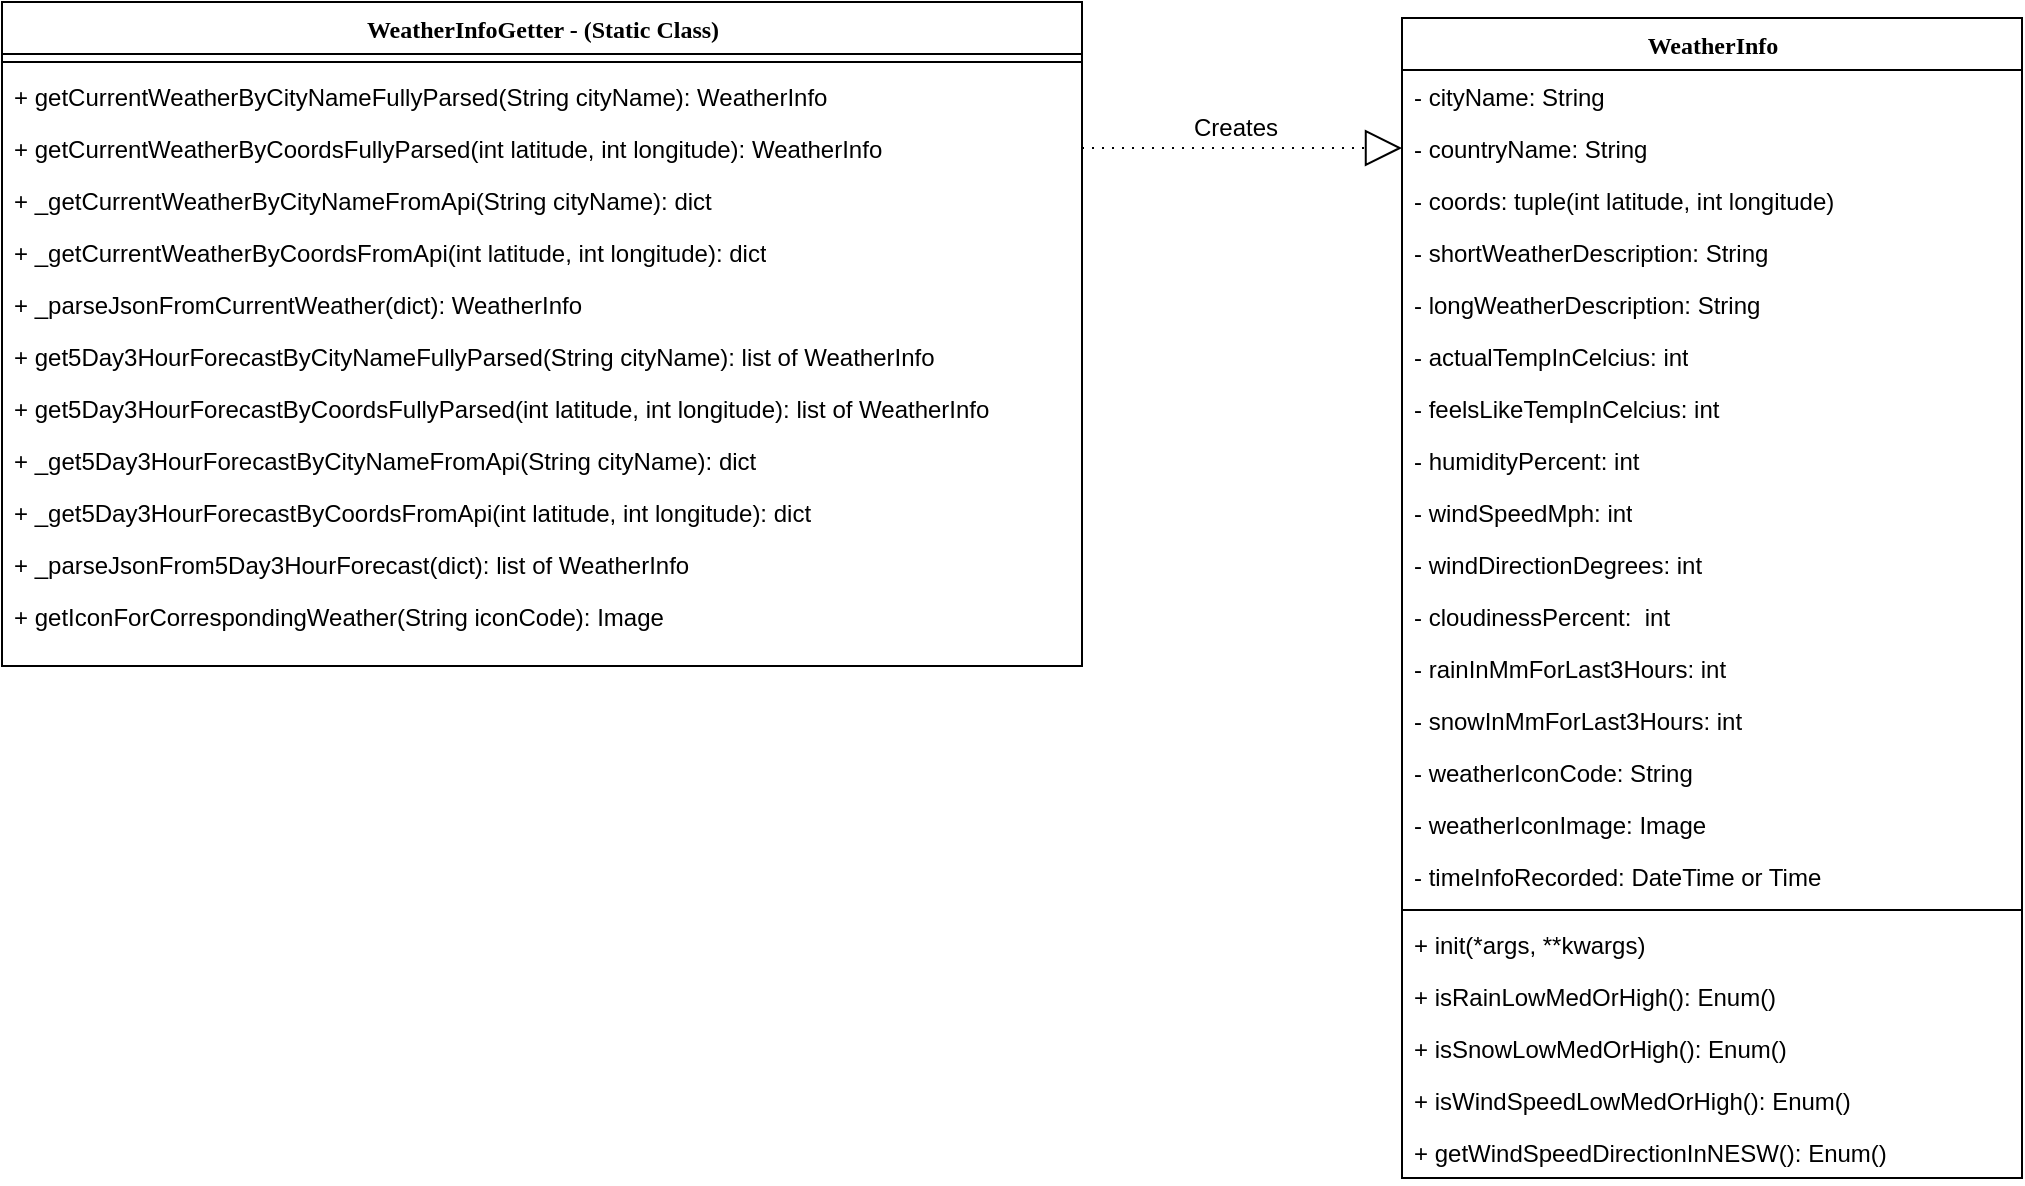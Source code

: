 <mxfile version="11.2.5" type="device" pages="1"><diagram name="Page-1" id="9f46799a-70d6-7492-0946-bef42562c5a5"><mxGraphModel dx="635" dy="815" grid="1" gridSize="10" guides="1" tooltips="1" connect="1" arrows="1" fold="1" page="1" pageScale="1" pageWidth="1100" pageHeight="850" background="#ffffff" math="0" shadow="0"><root><mxCell id="0"/><mxCell id="1" parent="0"/><mxCell id="78961159f06e98e8-56" value="WeatherInfo" style="swimlane;html=1;fontStyle=1;align=center;verticalAlign=top;childLayout=stackLayout;horizontal=1;startSize=26;horizontalStack=0;resizeParent=1;resizeLast=0;collapsible=1;marginBottom=0;swimlaneFillColor=#ffffff;rounded=0;shadow=0;comic=0;labelBackgroundColor=none;strokeColor=#000000;strokeWidth=1;fillColor=none;fontFamily=Verdana;fontSize=12;fontColor=#000000;" parent="1" vertex="1"><mxGeometry x="745" y="68" width="310" height="580" as="geometry"/></mxCell><mxCell id="78961159f06e98e8-57" value="- cityName: String" style="text;html=1;strokeColor=none;fillColor=none;align=left;verticalAlign=top;spacingLeft=4;spacingRight=4;whiteSpace=wrap;overflow=hidden;rotatable=0;points=[[0,0.5],[1,0.5]];portConstraint=eastwest;" parent="78961159f06e98e8-56" vertex="1"><mxGeometry y="26" width="310" height="26" as="geometry"/></mxCell><mxCell id="78961159f06e98e8-58" value="- countryName: String" style="text;html=1;strokeColor=none;fillColor=none;align=left;verticalAlign=top;spacingLeft=4;spacingRight=4;whiteSpace=wrap;overflow=hidden;rotatable=0;points=[[0,0.5],[1,0.5]];portConstraint=eastwest;" parent="78961159f06e98e8-56" vertex="1"><mxGeometry y="52" width="310" height="26" as="geometry"/></mxCell><mxCell id="78961159f06e98e8-59" value="- coords: tuple(int latitude, int longitude)" style="text;html=1;strokeColor=none;fillColor=none;align=left;verticalAlign=top;spacingLeft=4;spacingRight=4;whiteSpace=wrap;overflow=hidden;rotatable=0;points=[[0,0.5],[1,0.5]];portConstraint=eastwest;" parent="78961159f06e98e8-56" vertex="1"><mxGeometry y="78" width="310" height="26" as="geometry"/></mxCell><mxCell id="78961159f06e98e8-60" value="- shortWeatherDescription: String" style="text;html=1;strokeColor=none;fillColor=none;align=left;verticalAlign=top;spacingLeft=4;spacingRight=4;whiteSpace=wrap;overflow=hidden;rotatable=0;points=[[0,0.5],[1,0.5]];portConstraint=eastwest;" parent="78961159f06e98e8-56" vertex="1"><mxGeometry y="104" width="310" height="26" as="geometry"/></mxCell><mxCell id="78961159f06e98e8-61" value="- longWeatherDescription: String" style="text;html=1;strokeColor=none;fillColor=none;align=left;verticalAlign=top;spacingLeft=4;spacingRight=4;whiteSpace=wrap;overflow=hidden;rotatable=0;points=[[0,0.5],[1,0.5]];portConstraint=eastwest;" parent="78961159f06e98e8-56" vertex="1"><mxGeometry y="130" width="310" height="26" as="geometry"/></mxCell><mxCell id="78961159f06e98e8-62" value="- actualTempInCelcius: int" style="text;html=1;strokeColor=none;fillColor=none;align=left;verticalAlign=top;spacingLeft=4;spacingRight=4;whiteSpace=wrap;overflow=hidden;rotatable=0;points=[[0,0.5],[1,0.5]];portConstraint=eastwest;" parent="78961159f06e98e8-56" vertex="1"><mxGeometry y="156" width="310" height="26" as="geometry"/></mxCell><mxCell id="AD62Wvd128vHm4FmyP3M-3" value="- feelsLikeTempInCelcius: int" style="text;html=1;strokeColor=none;fillColor=none;align=left;verticalAlign=top;spacingLeft=4;spacingRight=4;whiteSpace=wrap;overflow=hidden;rotatable=0;points=[[0,0.5],[1,0.5]];portConstraint=eastwest;" vertex="1" parent="78961159f06e98e8-56"><mxGeometry y="182" width="310" height="26" as="geometry"/></mxCell><mxCell id="AD62Wvd128vHm4FmyP3M-1" value="- humidityPercent: int" style="text;html=1;strokeColor=none;fillColor=none;align=left;verticalAlign=top;spacingLeft=4;spacingRight=4;whiteSpace=wrap;overflow=hidden;rotatable=0;points=[[0,0.5],[1,0.5]];portConstraint=eastwest;" vertex="1" parent="78961159f06e98e8-56"><mxGeometry y="208" width="310" height="26" as="geometry"/></mxCell><mxCell id="AD62Wvd128vHm4FmyP3M-4" value="- windSpeedMph: int" style="text;html=1;strokeColor=none;fillColor=none;align=left;verticalAlign=top;spacingLeft=4;spacingRight=4;whiteSpace=wrap;overflow=hidden;rotatable=0;points=[[0,0.5],[1,0.5]];portConstraint=eastwest;" vertex="1" parent="78961159f06e98e8-56"><mxGeometry y="234" width="310" height="26" as="geometry"/></mxCell><mxCell id="AD62Wvd128vHm4FmyP3M-7" value="- windDirectionDegrees: int" style="text;html=1;strokeColor=none;fillColor=none;align=left;verticalAlign=top;spacingLeft=4;spacingRight=4;whiteSpace=wrap;overflow=hidden;rotatable=0;points=[[0,0.5],[1,0.5]];portConstraint=eastwest;" vertex="1" parent="78961159f06e98e8-56"><mxGeometry y="260" width="310" height="26" as="geometry"/></mxCell><mxCell id="AD62Wvd128vHm4FmyP3M-8" value="- cloudinessPercent:&amp;nbsp; int" style="text;html=1;strokeColor=none;fillColor=none;align=left;verticalAlign=top;spacingLeft=4;spacingRight=4;whiteSpace=wrap;overflow=hidden;rotatable=0;points=[[0,0.5],[1,0.5]];portConstraint=eastwest;" vertex="1" parent="78961159f06e98e8-56"><mxGeometry y="286" width="310" height="26" as="geometry"/></mxCell><mxCell id="AD62Wvd128vHm4FmyP3M-6" value="- rainInMmForLast3Hours: int" style="text;html=1;strokeColor=none;fillColor=none;align=left;verticalAlign=top;spacingLeft=4;spacingRight=4;whiteSpace=wrap;overflow=hidden;rotatable=0;points=[[0,0.5],[1,0.5]];portConstraint=eastwest;" vertex="1" parent="78961159f06e98e8-56"><mxGeometry y="312" width="310" height="26" as="geometry"/></mxCell><mxCell id="AD62Wvd128vHm4FmyP3M-10" value="- snowInMmForLast3Hours: int" style="text;html=1;strokeColor=none;fillColor=none;align=left;verticalAlign=top;spacingLeft=4;spacingRight=4;whiteSpace=wrap;overflow=hidden;rotatable=0;points=[[0,0.5],[1,0.5]];portConstraint=eastwest;" vertex="1" parent="78961159f06e98e8-56"><mxGeometry y="338" width="310" height="26" as="geometry"/></mxCell><mxCell id="AD62Wvd128vHm4FmyP3M-5" value="- weatherIconCode: String" style="text;html=1;strokeColor=none;fillColor=none;align=left;verticalAlign=top;spacingLeft=4;spacingRight=4;whiteSpace=wrap;overflow=hidden;rotatable=0;points=[[0,0.5],[1,0.5]];portConstraint=eastwest;" vertex="1" parent="78961159f06e98e8-56"><mxGeometry y="364" width="310" height="26" as="geometry"/></mxCell><mxCell id="78961159f06e98e8-63" value="- weatherIconImage: Image" style="text;html=1;strokeColor=none;fillColor=none;align=left;verticalAlign=top;spacingLeft=4;spacingRight=4;whiteSpace=wrap;overflow=hidden;rotatable=0;points=[[0,0.5],[1,0.5]];portConstraint=eastwest;" parent="78961159f06e98e8-56" vertex="1"><mxGeometry y="390" width="310" height="26" as="geometry"/></mxCell><mxCell id="AD62Wvd128vHm4FmyP3M-2" value="- timeInfoRecorded: DateTime or Time" style="text;html=1;strokeColor=none;fillColor=none;align=left;verticalAlign=top;spacingLeft=4;spacingRight=4;whiteSpace=wrap;overflow=hidden;rotatable=0;points=[[0,0.5],[1,0.5]];portConstraint=eastwest;" vertex="1" parent="78961159f06e98e8-56"><mxGeometry y="416" width="310" height="26" as="geometry"/></mxCell><mxCell id="78961159f06e98e8-64" value="" style="line;html=1;strokeWidth=1;fillColor=none;align=left;verticalAlign=middle;spacingTop=-1;spacingLeft=3;spacingRight=3;rotatable=0;labelPosition=right;points=[];portConstraint=eastwest;" parent="78961159f06e98e8-56" vertex="1"><mxGeometry y="442" width="310" height="8" as="geometry"/></mxCell><mxCell id="78961159f06e98e8-65" value="+ init(*args, **kwargs)" style="text;html=1;strokeColor=none;fillColor=none;align=left;verticalAlign=top;spacingLeft=4;spacingRight=4;whiteSpace=wrap;overflow=hidden;rotatable=0;points=[[0,0.5],[1,0.5]];portConstraint=eastwest;" parent="78961159f06e98e8-56" vertex="1"><mxGeometry y="450" width="310" height="26" as="geometry"/></mxCell><mxCell id="AD62Wvd128vHm4FmyP3M-12" value="+ isRainLowMedOrHigh(): Enum()" style="text;html=1;strokeColor=none;fillColor=none;align=left;verticalAlign=top;spacingLeft=4;spacingRight=4;whiteSpace=wrap;overflow=hidden;rotatable=0;points=[[0,0.5],[1,0.5]];portConstraint=eastwest;" vertex="1" parent="78961159f06e98e8-56"><mxGeometry y="476" width="310" height="26" as="geometry"/></mxCell><mxCell id="78961159f06e98e8-66" value="+ isSnowLowMedOrHigh(): Enum()" style="text;html=1;strokeColor=none;fillColor=none;align=left;verticalAlign=top;spacingLeft=4;spacingRight=4;whiteSpace=wrap;overflow=hidden;rotatable=0;points=[[0,0.5],[1,0.5]];portConstraint=eastwest;" parent="78961159f06e98e8-56" vertex="1"><mxGeometry y="502" width="310" height="26" as="geometry"/></mxCell><mxCell id="78961159f06e98e8-68" value="+ isWindSpeedLowMedOrHigh(): Enum()" style="text;html=1;strokeColor=none;fillColor=none;align=left;verticalAlign=top;spacingLeft=4;spacingRight=4;whiteSpace=wrap;overflow=hidden;rotatable=0;points=[[0,0.5],[1,0.5]];portConstraint=eastwest;" parent="78961159f06e98e8-56" vertex="1"><mxGeometry y="528" width="310" height="26" as="geometry"/></mxCell><mxCell id="AD62Wvd128vHm4FmyP3M-11" value="+ getWindSpeedDirectionInNESW(): Enum()" style="text;html=1;strokeColor=none;fillColor=none;align=left;verticalAlign=top;spacingLeft=4;spacingRight=4;whiteSpace=wrap;overflow=hidden;rotatable=0;points=[[0,0.5],[1,0.5]];portConstraint=eastwest;" vertex="1" parent="78961159f06e98e8-56"><mxGeometry y="554" width="310" height="26" as="geometry"/></mxCell><mxCell id="78961159f06e98e8-69" value="WeatherInfoGetter - (Static Class)" style="swimlane;html=1;fontStyle=1;align=center;verticalAlign=top;childLayout=stackLayout;horizontal=1;startSize=26;horizontalStack=0;resizeParent=1;resizeLast=0;collapsible=1;marginBottom=0;swimlaneFillColor=#ffffff;rounded=0;shadow=0;comic=0;labelBackgroundColor=none;strokeColor=#000000;strokeWidth=1;fillColor=none;fontFamily=Verdana;fontSize=12;fontColor=#000000;" parent="1" vertex="1"><mxGeometry x="45" y="60" width="540" height="332" as="geometry"/></mxCell><mxCell id="78961159f06e98e8-77" value="" style="line;html=1;strokeWidth=1;fillColor=none;align=left;verticalAlign=middle;spacingTop=-1;spacingLeft=3;spacingRight=3;rotatable=0;labelPosition=right;points=[];portConstraint=eastwest;" parent="78961159f06e98e8-69" vertex="1"><mxGeometry y="26" width="540" height="8" as="geometry"/></mxCell><mxCell id="78961159f06e98e8-78" value="+ getCurrentWeatherByCityNameFullyParsed(String cityName): WeatherInfo" style="text;html=1;strokeColor=none;fillColor=none;align=left;verticalAlign=top;spacingLeft=4;spacingRight=4;whiteSpace=wrap;overflow=hidden;rotatable=0;points=[[0,0.5],[1,0.5]];portConstraint=eastwest;" parent="78961159f06e98e8-69" vertex="1"><mxGeometry y="34" width="540" height="26" as="geometry"/></mxCell><mxCell id="78961159f06e98e8-79" value="+ getCurrentWeatherByCoordsFullyParsed(int latitude, int longitude): WeatherInfo" style="text;html=1;strokeColor=none;fillColor=none;align=left;verticalAlign=top;spacingLeft=4;spacingRight=4;whiteSpace=wrap;overflow=hidden;rotatable=0;points=[[0,0.5],[1,0.5]];portConstraint=eastwest;" parent="78961159f06e98e8-69" vertex="1"><mxGeometry y="60" width="540" height="26" as="geometry"/></mxCell><mxCell id="78961159f06e98e8-80" value="+ _getCurrentWeatherByCityNameFromApi(String cityName): dict" style="text;html=1;strokeColor=none;fillColor=none;align=left;verticalAlign=top;spacingLeft=4;spacingRight=4;whiteSpace=wrap;overflow=hidden;rotatable=0;points=[[0,0.5],[1,0.5]];portConstraint=eastwest;" parent="78961159f06e98e8-69" vertex="1"><mxGeometry y="86" width="540" height="26" as="geometry"/></mxCell><mxCell id="AD62Wvd128vHm4FmyP3M-17" value="+ _getCurrentWeatherByCoordsFromApi(int latitude, int longitude): dict" style="text;html=1;strokeColor=none;fillColor=none;align=left;verticalAlign=top;spacingLeft=4;spacingRight=4;whiteSpace=wrap;overflow=hidden;rotatable=0;points=[[0,0.5],[1,0.5]];portConstraint=eastwest;" vertex="1" parent="78961159f06e98e8-69"><mxGeometry y="112" width="540" height="26" as="geometry"/></mxCell><mxCell id="AD62Wvd128vHm4FmyP3M-16" value="+ _parseJsonFromCurrentWeather(dict): WeatherInfo" style="text;html=1;strokeColor=none;fillColor=none;align=left;verticalAlign=top;spacingLeft=4;spacingRight=4;whiteSpace=wrap;overflow=hidden;rotatable=0;points=[[0,0.5],[1,0.5]];portConstraint=eastwest;" vertex="1" parent="78961159f06e98e8-69"><mxGeometry y="138" width="540" height="26" as="geometry"/></mxCell><mxCell id="AD62Wvd128vHm4FmyP3M-15" value="+ get5Day3HourForecastByCityNameFullyParsed(String cityName): list of WeatherInfo" style="text;html=1;strokeColor=none;fillColor=none;align=left;verticalAlign=top;spacingLeft=4;spacingRight=4;whiteSpace=wrap;overflow=hidden;rotatable=0;points=[[0,0.5],[1,0.5]];portConstraint=eastwest;" vertex="1" parent="78961159f06e98e8-69"><mxGeometry y="164" width="540" height="26" as="geometry"/></mxCell><mxCell id="AD62Wvd128vHm4FmyP3M-13" value="+ get5Day3HourForecastByCoordsFullyParsed(int latitude, int longitude): list of WeatherInfo" style="text;html=1;strokeColor=none;fillColor=none;align=left;verticalAlign=top;spacingLeft=4;spacingRight=4;whiteSpace=wrap;overflow=hidden;rotatable=0;points=[[0,0.5],[1,0.5]];portConstraint=eastwest;" vertex="1" parent="78961159f06e98e8-69"><mxGeometry y="190" width="540" height="26" as="geometry"/></mxCell><mxCell id="78961159f06e98e8-81" value="+ _get5Day3HourForecastByCityNameFromApi(String cityName): dict" style="text;html=1;strokeColor=none;fillColor=none;align=left;verticalAlign=top;spacingLeft=4;spacingRight=4;whiteSpace=wrap;overflow=hidden;rotatable=0;points=[[0,0.5],[1,0.5]];portConstraint=eastwest;" parent="78961159f06e98e8-69" vertex="1"><mxGeometry y="216" width="540" height="26" as="geometry"/></mxCell><mxCell id="AD62Wvd128vHm4FmyP3M-14" value="+ _get5Day3HourForecastByCoordsFromApi(int latitude, int longitude): dict" style="text;html=1;strokeColor=none;fillColor=none;align=left;verticalAlign=top;spacingLeft=4;spacingRight=4;whiteSpace=wrap;overflow=hidden;rotatable=0;points=[[0,0.5],[1,0.5]];portConstraint=eastwest;" vertex="1" parent="78961159f06e98e8-69"><mxGeometry y="242" width="540" height="26" as="geometry"/></mxCell><mxCell id="AD62Wvd128vHm4FmyP3M-18" value="+ _parseJsonFrom5Day3HourForecast(dict): list of WeatherInfo" style="text;html=1;strokeColor=none;fillColor=none;align=left;verticalAlign=top;spacingLeft=4;spacingRight=4;whiteSpace=wrap;overflow=hidden;rotatable=0;points=[[0,0.5],[1,0.5]];portConstraint=eastwest;" vertex="1" parent="78961159f06e98e8-69"><mxGeometry y="268" width="540" height="26" as="geometry"/></mxCell><mxCell id="AD62Wvd128vHm4FmyP3M-19" value="+ getIconForCorrespondingWeather(String iconCode): Image" style="text;html=1;strokeColor=none;fillColor=none;align=left;verticalAlign=top;spacingLeft=4;spacingRight=4;whiteSpace=wrap;overflow=hidden;rotatable=0;points=[[0,0.5],[1,0.5]];portConstraint=eastwest;" vertex="1" parent="78961159f06e98e8-69"><mxGeometry y="294" width="540" height="26" as="geometry"/></mxCell><mxCell id="78961159f06e98e8-127" style="html=1;labelBackgroundColor=none;startFill=0;startSize=8;endArrow=block;endFill=0;endSize=16;fontFamily=Verdana;fontSize=12;exitX=1;exitY=0.5;exitDx=0;exitDy=0;entryX=0;entryY=0.5;entryDx=0;entryDy=0;dashed=1;dashPattern=1 4;" parent="1" source="78961159f06e98e8-79" target="78961159f06e98e8-58" edge="1"><mxGeometry relative="1" as="geometry"><mxPoint x="775" y="-69" as="sourcePoint"/><mxPoint x="965" y="31" as="targetPoint"/></mxGeometry></mxCell><mxCell id="AD62Wvd128vHm4FmyP3M-20" value="Creates" style="text;html=1;strokeColor=none;fillColor=none;align=center;verticalAlign=middle;whiteSpace=wrap;rounded=0;" vertex="1" parent="1"><mxGeometry x="602" y="113" width="120" height="20" as="geometry"/></mxCell></root></mxGraphModel></diagram></mxfile>